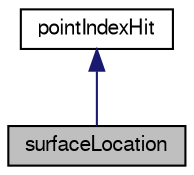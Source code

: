 digraph "surfaceLocation"
{
  bgcolor="transparent";
  edge [fontname="FreeSans",fontsize="10",labelfontname="FreeSans",labelfontsize="10"];
  node [fontname="FreeSans",fontsize="10",shape=record];
  Node2 [label="surfaceLocation",height=0.2,width=0.4,color="black", fillcolor="grey75", style="filled", fontcolor="black"];
  Node3 -> Node2 [dir="back",color="midnightblue",fontsize="10",style="solid",fontname="FreeSans"];
  Node3 [label="pointIndexHit",height=0.2,width=0.4,color="black",URL="$a27566.html",tooltip="This class describes the interaction of (usually) a face and a point. It carries the info of a succes..."];
}
